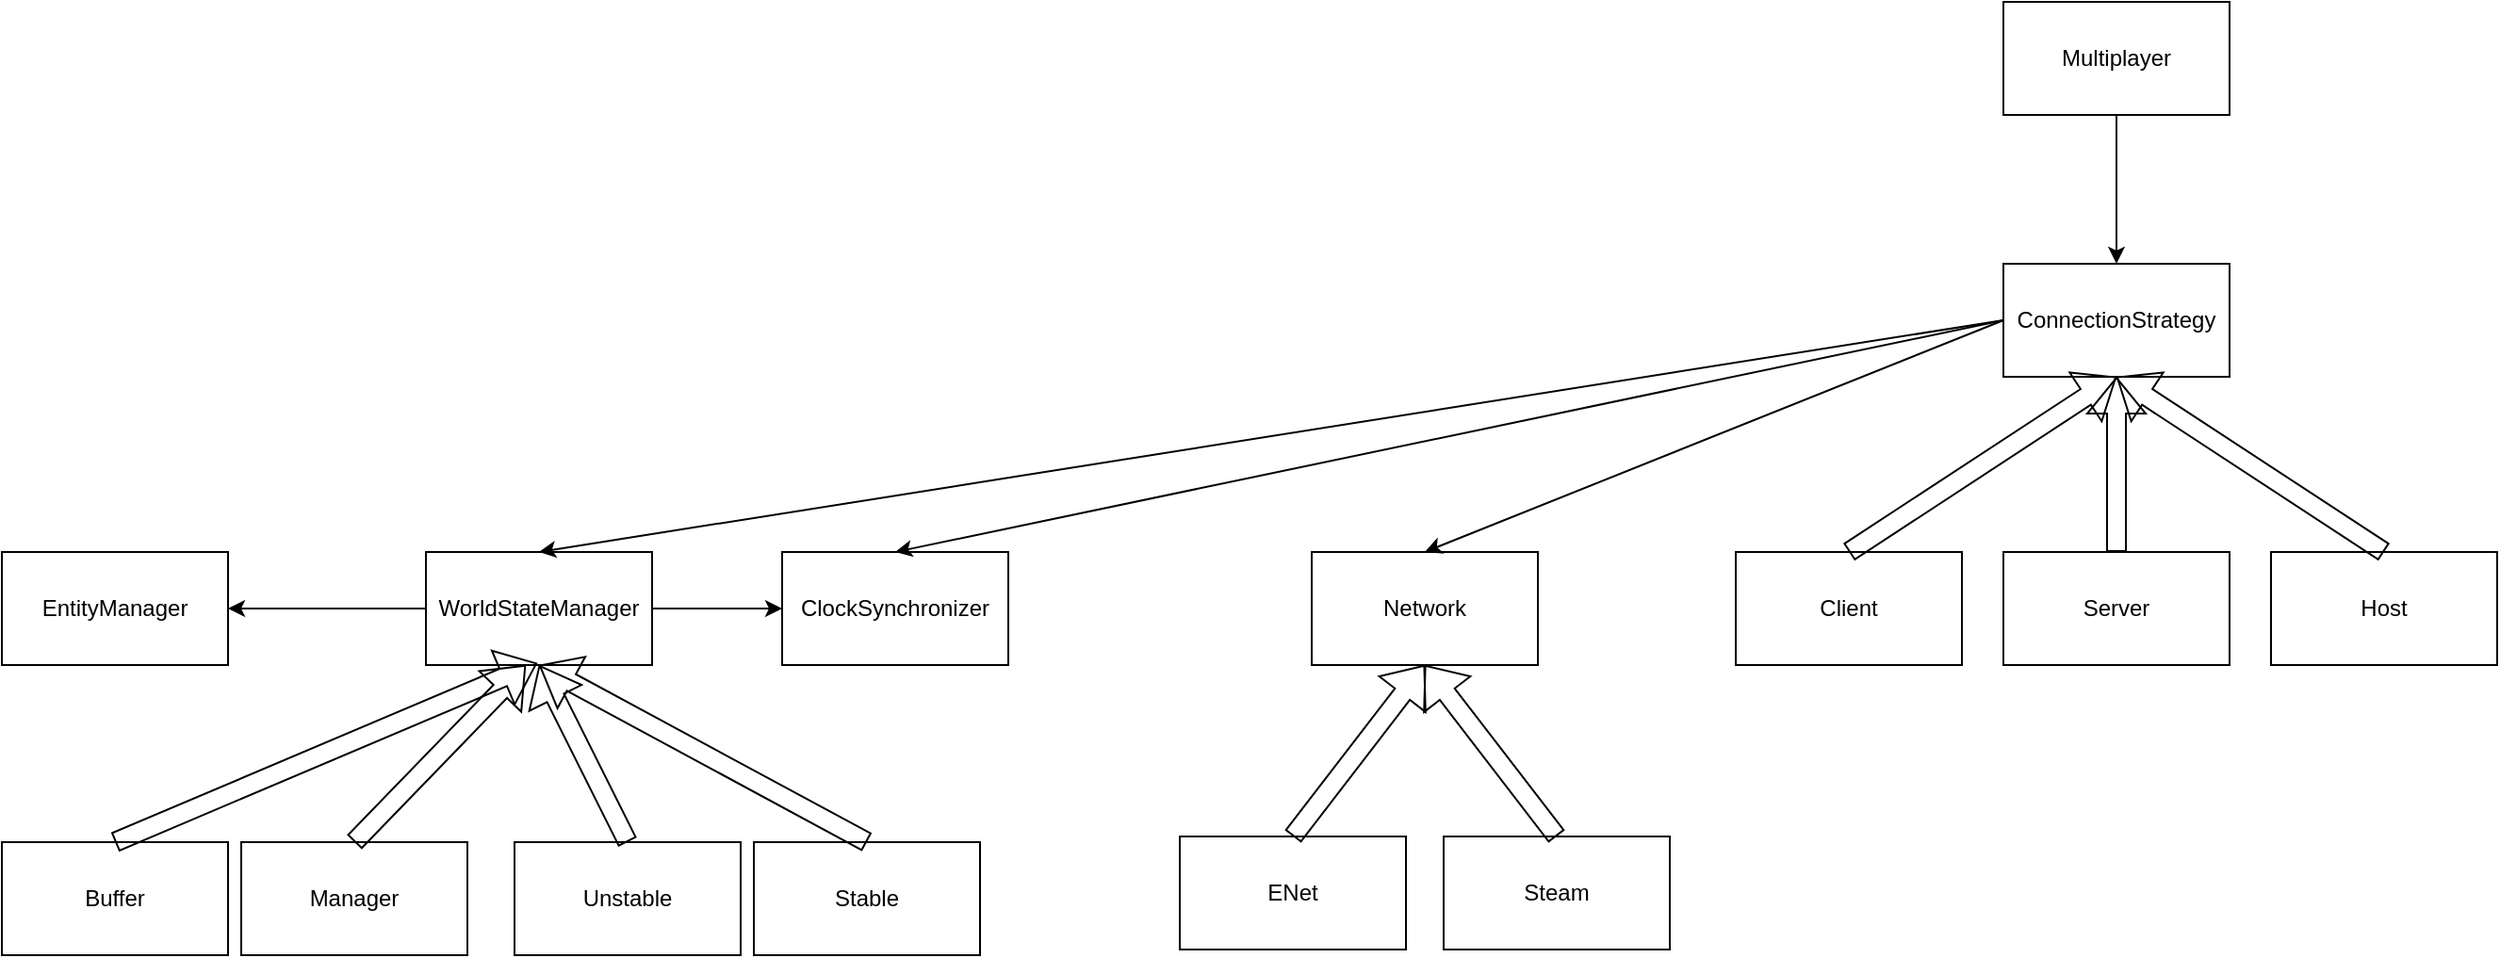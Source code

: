 <mxfile version="19.0.0" type="device"><diagram id="UiuKl24Pci7lABHMh0nd" name="Page-1"><mxGraphModel dx="2249" dy="794" grid="0" gridSize="10" guides="1" tooltips="1" connect="1" arrows="1" fold="1" page="1" pageScale="1" pageWidth="827" pageHeight="1169" math="0" shadow="0"><root><mxCell id="0"/><mxCell id="1" parent="0"/><mxCell id="tfpJLY3BGyr9xYvnDOhR-1" value="Multiplayer" style="rounded=0;whiteSpace=wrap;html=1;" parent="1" vertex="1"><mxGeometry x="529" y="65" width="120" height="60" as="geometry"/></mxCell><mxCell id="tfpJLY3BGyr9xYvnDOhR-2" value="Network" style="rounded=0;whiteSpace=wrap;html=1;" parent="1" vertex="1"><mxGeometry x="162" y="357" width="120" height="60" as="geometry"/></mxCell><mxCell id="tfpJLY3BGyr9xYvnDOhR-3" value="ENet" style="rounded=0;whiteSpace=wrap;html=1;" parent="1" vertex="1"><mxGeometry x="92" y="508" width="120" height="60" as="geometry"/></mxCell><mxCell id="tfpJLY3BGyr9xYvnDOhR-4" value="Steam" style="rounded=0;whiteSpace=wrap;html=1;" parent="1" vertex="1"><mxGeometry x="232" y="508" width="120" height="60" as="geometry"/></mxCell><mxCell id="tfpJLY3BGyr9xYvnDOhR-6" value="" style="shape=flexArrow;endArrow=classic;html=1;rounded=0;entryX=0.5;entryY=1;entryDx=0;entryDy=0;exitX=0.5;exitY=0;exitDx=0;exitDy=0;" parent="1" source="tfpJLY3BGyr9xYvnDOhR-3" target="tfpJLY3BGyr9xYvnDOhR-2" edge="1"><mxGeometry width="50" height="50" relative="1" as="geometry"><mxPoint x="422" y="625" as="sourcePoint"/><mxPoint x="472" y="575" as="targetPoint"/></mxGeometry></mxCell><mxCell id="tfpJLY3BGyr9xYvnDOhR-7" value="" style="shape=flexArrow;endArrow=classic;html=1;rounded=0;exitX=0.5;exitY=0;exitDx=0;exitDy=0;" parent="1" source="tfpJLY3BGyr9xYvnDOhR-4" edge="1"><mxGeometry width="50" height="50" relative="1" as="geometry"><mxPoint x="422" y="625" as="sourcePoint"/><mxPoint x="222" y="417" as="targetPoint"/></mxGeometry></mxCell><mxCell id="tfpJLY3BGyr9xYvnDOhR-9" value="ConnectionStrategy" style="rounded=0;whiteSpace=wrap;html=1;" parent="1" vertex="1"><mxGeometry x="529" y="204" width="120" height="60" as="geometry"/></mxCell><mxCell id="tfpJLY3BGyr9xYvnDOhR-10" value="Client" style="rounded=0;whiteSpace=wrap;html=1;" parent="1" vertex="1"><mxGeometry x="387" y="357" width="120" height="60" as="geometry"/></mxCell><mxCell id="tfpJLY3BGyr9xYvnDOhR-11" value="Server" style="rounded=0;whiteSpace=wrap;html=1;" parent="1" vertex="1"><mxGeometry x="529" y="357" width="120" height="60" as="geometry"/></mxCell><mxCell id="tfpJLY3BGyr9xYvnDOhR-12" value="Host" style="rounded=0;whiteSpace=wrap;html=1;" parent="1" vertex="1"><mxGeometry x="671" y="357" width="120" height="60" as="geometry"/></mxCell><mxCell id="tfpJLY3BGyr9xYvnDOhR-13" value="" style="shape=flexArrow;endArrow=classic;html=1;rounded=0;exitX=0.5;exitY=0;exitDx=0;exitDy=0;entryX=0.5;entryY=1;entryDx=0;entryDy=0;" parent="1" source="tfpJLY3BGyr9xYvnDOhR-10" target="tfpJLY3BGyr9xYvnDOhR-9" edge="1"><mxGeometry width="50" height="50" relative="1" as="geometry"><mxPoint x="340" y="411" as="sourcePoint"/><mxPoint x="390" y="361" as="targetPoint"/></mxGeometry></mxCell><mxCell id="tfpJLY3BGyr9xYvnDOhR-14" value="" style="shape=flexArrow;endArrow=classic;html=1;rounded=0;entryX=0.5;entryY=1;entryDx=0;entryDy=0;exitX=0.5;exitY=0;exitDx=0;exitDy=0;" parent="1" source="tfpJLY3BGyr9xYvnDOhR-11" target="tfpJLY3BGyr9xYvnDOhR-9" edge="1"><mxGeometry width="50" height="50" relative="1" as="geometry"><mxPoint x="340" y="411" as="sourcePoint"/><mxPoint x="390" y="361" as="targetPoint"/></mxGeometry></mxCell><mxCell id="tfpJLY3BGyr9xYvnDOhR-15" value="" style="shape=flexArrow;endArrow=classic;html=1;rounded=0;entryX=0.5;entryY=1;entryDx=0;entryDy=0;exitX=0.5;exitY=0;exitDx=0;exitDy=0;" parent="1" source="tfpJLY3BGyr9xYvnDOhR-12" target="tfpJLY3BGyr9xYvnDOhR-9" edge="1"><mxGeometry width="50" height="50" relative="1" as="geometry"><mxPoint x="340" y="411" as="sourcePoint"/><mxPoint x="390" y="361" as="targetPoint"/></mxGeometry></mxCell><mxCell id="tfpJLY3BGyr9xYvnDOhR-16" value="" style="endArrow=classic;html=1;rounded=0;exitX=0;exitY=0.5;exitDx=0;exitDy=0;entryX=0.5;entryY=0;entryDx=0;entryDy=0;" parent="1" source="tfpJLY3BGyr9xYvnDOhR-9" target="tfpJLY3BGyr9xYvnDOhR-2" edge="1"><mxGeometry width="50" height="50" relative="1" as="geometry"><mxPoint x="395" y="411" as="sourcePoint"/><mxPoint x="445" y="361" as="targetPoint"/></mxGeometry></mxCell><mxCell id="tfpJLY3BGyr9xYvnDOhR-17" value="" style="endArrow=classic;html=1;rounded=0;exitX=0.5;exitY=1;exitDx=0;exitDy=0;entryX=0.5;entryY=0;entryDx=0;entryDy=0;" parent="1" source="tfpJLY3BGyr9xYvnDOhR-1" target="tfpJLY3BGyr9xYvnDOhR-9" edge="1"><mxGeometry width="50" height="50" relative="1" as="geometry"><mxPoint x="395" y="411" as="sourcePoint"/><mxPoint x="445" y="361" as="targetPoint"/></mxGeometry></mxCell><mxCell id="tfpJLY3BGyr9xYvnDOhR-18" value="ClockSynchronizer" style="rounded=0;whiteSpace=wrap;html=1;" parent="1" vertex="1"><mxGeometry x="-119" y="357" width="120" height="60" as="geometry"/></mxCell><mxCell id="tfpJLY3BGyr9xYvnDOhR-19" value="WorldStateManager" style="rounded=0;whiteSpace=wrap;html=1;" parent="1" vertex="1"><mxGeometry x="-308" y="357" width="120" height="60" as="geometry"/></mxCell><mxCell id="tfpJLY3BGyr9xYvnDOhR-20" value="" style="endArrow=classic;html=1;rounded=0;exitX=0;exitY=0.5;exitDx=0;exitDy=0;entryX=0.5;entryY=0;entryDx=0;entryDy=0;" parent="1" source="tfpJLY3BGyr9xYvnDOhR-9" target="tfpJLY3BGyr9xYvnDOhR-18" edge="1"><mxGeometry width="50" height="50" relative="1" as="geometry"><mxPoint x="-44" y="416" as="sourcePoint"/><mxPoint x="6" y="366" as="targetPoint"/></mxGeometry></mxCell><mxCell id="tfpJLY3BGyr9xYvnDOhR-21" value="" style="endArrow=classic;html=1;rounded=0;exitX=0;exitY=0.5;exitDx=0;exitDy=0;entryX=0.5;entryY=0;entryDx=0;entryDy=0;" parent="1" source="tfpJLY3BGyr9xYvnDOhR-9" target="tfpJLY3BGyr9xYvnDOhR-19" edge="1"><mxGeometry width="50" height="50" relative="1" as="geometry"><mxPoint x="-44" y="416" as="sourcePoint"/><mxPoint x="6" y="366" as="targetPoint"/></mxGeometry></mxCell><mxCell id="tfpJLY3BGyr9xYvnDOhR-22" value="" style="endArrow=classic;html=1;rounded=0;exitX=1;exitY=0.5;exitDx=0;exitDy=0;entryX=0;entryY=0.5;entryDx=0;entryDy=0;" parent="1" source="tfpJLY3BGyr9xYvnDOhR-19" target="tfpJLY3BGyr9xYvnDOhR-18" edge="1"><mxGeometry width="50" height="50" relative="1" as="geometry"><mxPoint x="249" y="416" as="sourcePoint"/><mxPoint x="-109" y="409" as="targetPoint"/></mxGeometry></mxCell><mxCell id="tfpJLY3BGyr9xYvnDOhR-23" value="EntityManager" style="rounded=0;whiteSpace=wrap;html=1;" parent="1" vertex="1"><mxGeometry x="-533" y="357" width="120" height="60" as="geometry"/></mxCell><mxCell id="tfpJLY3BGyr9xYvnDOhR-25" value="" style="endArrow=classic;html=1;rounded=0;exitX=0;exitY=0.5;exitDx=0;exitDy=0;entryX=1;entryY=0.5;entryDx=0;entryDy=0;" parent="1" source="tfpJLY3BGyr9xYvnDOhR-19" target="tfpJLY3BGyr9xYvnDOhR-23" edge="1"><mxGeometry width="50" height="50" relative="1" as="geometry"><mxPoint x="52" y="414" as="sourcePoint"/><mxPoint x="102" y="364" as="targetPoint"/></mxGeometry></mxCell><mxCell id="tfpJLY3BGyr9xYvnDOhR-26" value="Unstable" style="rounded=0;whiteSpace=wrap;html=1;" parent="1" vertex="1"><mxGeometry x="-261" y="511" width="120" height="60" as="geometry"/></mxCell><mxCell id="tfpJLY3BGyr9xYvnDOhR-27" value="Stable" style="rounded=0;whiteSpace=wrap;html=1;" parent="1" vertex="1"><mxGeometry x="-134" y="511" width="120" height="60" as="geometry"/></mxCell><mxCell id="tfpJLY3BGyr9xYvnDOhR-28" value="" style="shape=flexArrow;endArrow=classic;html=1;rounded=0;exitX=0.5;exitY=0;exitDx=0;exitDy=0;entryX=0.5;entryY=1;entryDx=0;entryDy=0;" parent="1" source="tfpJLY3BGyr9xYvnDOhR-26" target="tfpJLY3BGyr9xYvnDOhR-19" edge="1"><mxGeometry width="50" height="50" relative="1" as="geometry"><mxPoint x="52" y="414" as="sourcePoint"/><mxPoint x="102" y="364" as="targetPoint"/></mxGeometry></mxCell><mxCell id="tfpJLY3BGyr9xYvnDOhR-29" value="" style="shape=flexArrow;endArrow=classic;html=1;rounded=0;entryX=0.5;entryY=1;entryDx=0;entryDy=0;exitX=0.5;exitY=0;exitDx=0;exitDy=0;" parent="1" source="tfpJLY3BGyr9xYvnDOhR-27" target="tfpJLY3BGyr9xYvnDOhR-19" edge="1"><mxGeometry width="50" height="50" relative="1" as="geometry"><mxPoint x="52" y="414" as="sourcePoint"/><mxPoint x="102" y="364" as="targetPoint"/></mxGeometry></mxCell><mxCell id="tfpJLY3BGyr9xYvnDOhR-30" value="Buffer" style="rounded=0;whiteSpace=wrap;html=1;" parent="1" vertex="1"><mxGeometry x="-533" y="511" width="120" height="60" as="geometry"/></mxCell><mxCell id="tfpJLY3BGyr9xYvnDOhR-31" value="Manager" style="rounded=0;whiteSpace=wrap;html=1;" parent="1" vertex="1"><mxGeometry x="-406" y="511" width="120" height="60" as="geometry"/></mxCell><mxCell id="tfpJLY3BGyr9xYvnDOhR-32" value="" style="shape=flexArrow;endArrow=classic;html=1;rounded=0;exitX=0.5;exitY=0;exitDx=0;exitDy=0;" parent="1" source="tfpJLY3BGyr9xYvnDOhR-31" edge="1"><mxGeometry width="50" height="50" relative="1" as="geometry"><mxPoint x="99" y="418" as="sourcePoint"/><mxPoint x="-255" y="417" as="targetPoint"/></mxGeometry></mxCell><mxCell id="tfpJLY3BGyr9xYvnDOhR-33" value="" style="shape=flexArrow;endArrow=classic;html=1;rounded=0;exitX=0.5;exitY=0;exitDx=0;exitDy=0;" parent="1" source="tfpJLY3BGyr9xYvnDOhR-30" edge="1"><mxGeometry width="50" height="50" relative="1" as="geometry"><mxPoint x="99" y="418" as="sourcePoint"/><mxPoint x="-249" y="416" as="targetPoint"/></mxGeometry></mxCell></root></mxGraphModel></diagram></mxfile>